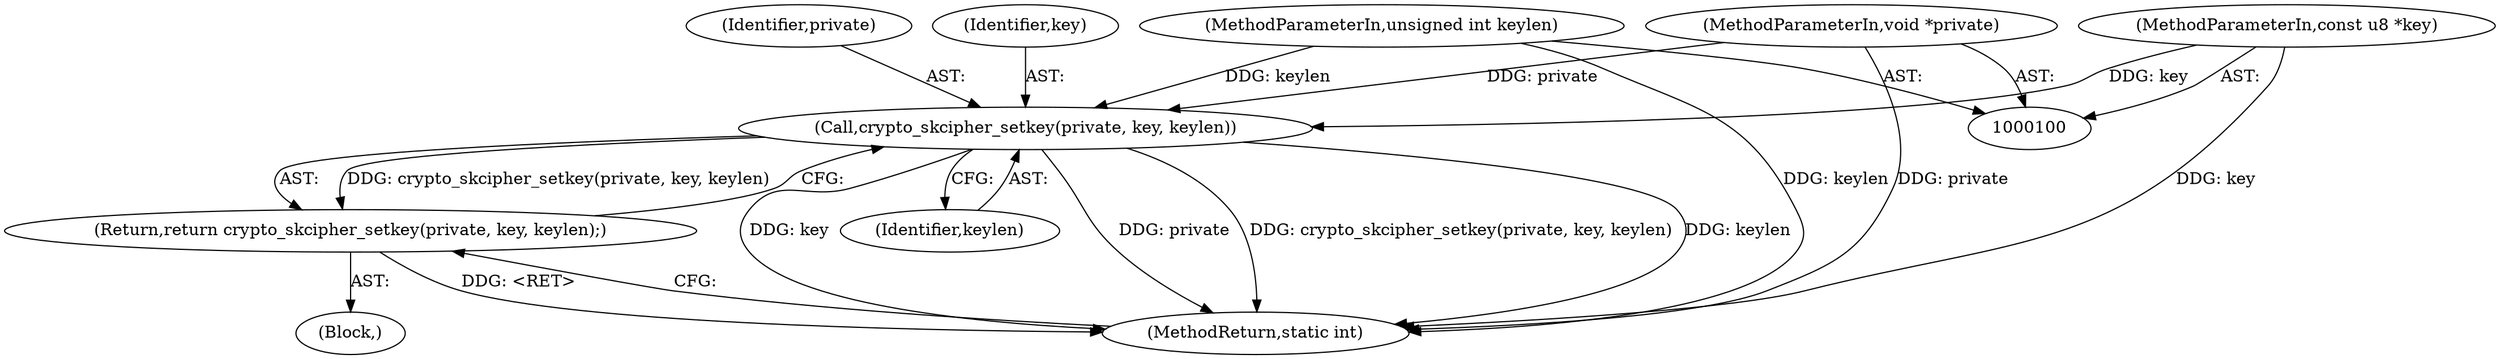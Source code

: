digraph "1_linux_dd504589577d8e8e70f51f997ad487a4cb6c026f_2@API" {
"1000106" [label="(Call,crypto_skcipher_setkey(private, key, keylen))"];
"1000101" [label="(MethodParameterIn,void *private)"];
"1000102" [label="(MethodParameterIn,const u8 *key)"];
"1000103" [label="(MethodParameterIn,unsigned int keylen)"];
"1000105" [label="(Return,return crypto_skcipher_setkey(private, key, keylen);)"];
"1000107" [label="(Identifier,private)"];
"1000101" [label="(MethodParameterIn,void *private)"];
"1000104" [label="(Block,)"];
"1000105" [label="(Return,return crypto_skcipher_setkey(private, key, keylen);)"];
"1000110" [label="(MethodReturn,static int)"];
"1000102" [label="(MethodParameterIn,const u8 *key)"];
"1000108" [label="(Identifier,key)"];
"1000103" [label="(MethodParameterIn,unsigned int keylen)"];
"1000109" [label="(Identifier,keylen)"];
"1000106" [label="(Call,crypto_skcipher_setkey(private, key, keylen))"];
"1000106" -> "1000105"  [label="AST: "];
"1000106" -> "1000109"  [label="CFG: "];
"1000107" -> "1000106"  [label="AST: "];
"1000108" -> "1000106"  [label="AST: "];
"1000109" -> "1000106"  [label="AST: "];
"1000105" -> "1000106"  [label="CFG: "];
"1000106" -> "1000110"  [label="DDG: key"];
"1000106" -> "1000110"  [label="DDG: private"];
"1000106" -> "1000110"  [label="DDG: crypto_skcipher_setkey(private, key, keylen)"];
"1000106" -> "1000110"  [label="DDG: keylen"];
"1000106" -> "1000105"  [label="DDG: crypto_skcipher_setkey(private, key, keylen)"];
"1000101" -> "1000106"  [label="DDG: private"];
"1000102" -> "1000106"  [label="DDG: key"];
"1000103" -> "1000106"  [label="DDG: keylen"];
"1000101" -> "1000100"  [label="AST: "];
"1000101" -> "1000110"  [label="DDG: private"];
"1000102" -> "1000100"  [label="AST: "];
"1000102" -> "1000110"  [label="DDG: key"];
"1000103" -> "1000100"  [label="AST: "];
"1000103" -> "1000110"  [label="DDG: keylen"];
"1000105" -> "1000104"  [label="AST: "];
"1000110" -> "1000105"  [label="CFG: "];
"1000105" -> "1000110"  [label="DDG: <RET>"];
}
